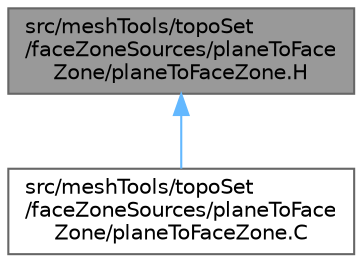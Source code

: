 digraph "src/meshTools/topoSet/faceZoneSources/planeToFaceZone/planeToFaceZone.H"
{
 // LATEX_PDF_SIZE
  bgcolor="transparent";
  edge [fontname=Helvetica,fontsize=10,labelfontname=Helvetica,labelfontsize=10];
  node [fontname=Helvetica,fontsize=10,shape=box,height=0.2,width=0.4];
  Node1 [id="Node000001",label="src/meshTools/topoSet\l/faceZoneSources/planeToFace\lZone/planeToFaceZone.H",height=0.2,width=0.4,color="gray40", fillcolor="grey60", style="filled", fontcolor="black",tooltip=" "];
  Node1 -> Node2 [id="edge1_Node000001_Node000002",dir="back",color="steelblue1",style="solid",tooltip=" "];
  Node2 [id="Node000002",label="src/meshTools/topoSet\l/faceZoneSources/planeToFace\lZone/planeToFaceZone.C",height=0.2,width=0.4,color="grey40", fillcolor="white", style="filled",URL="$planeToFaceZone_8C.html",tooltip=" "];
}
